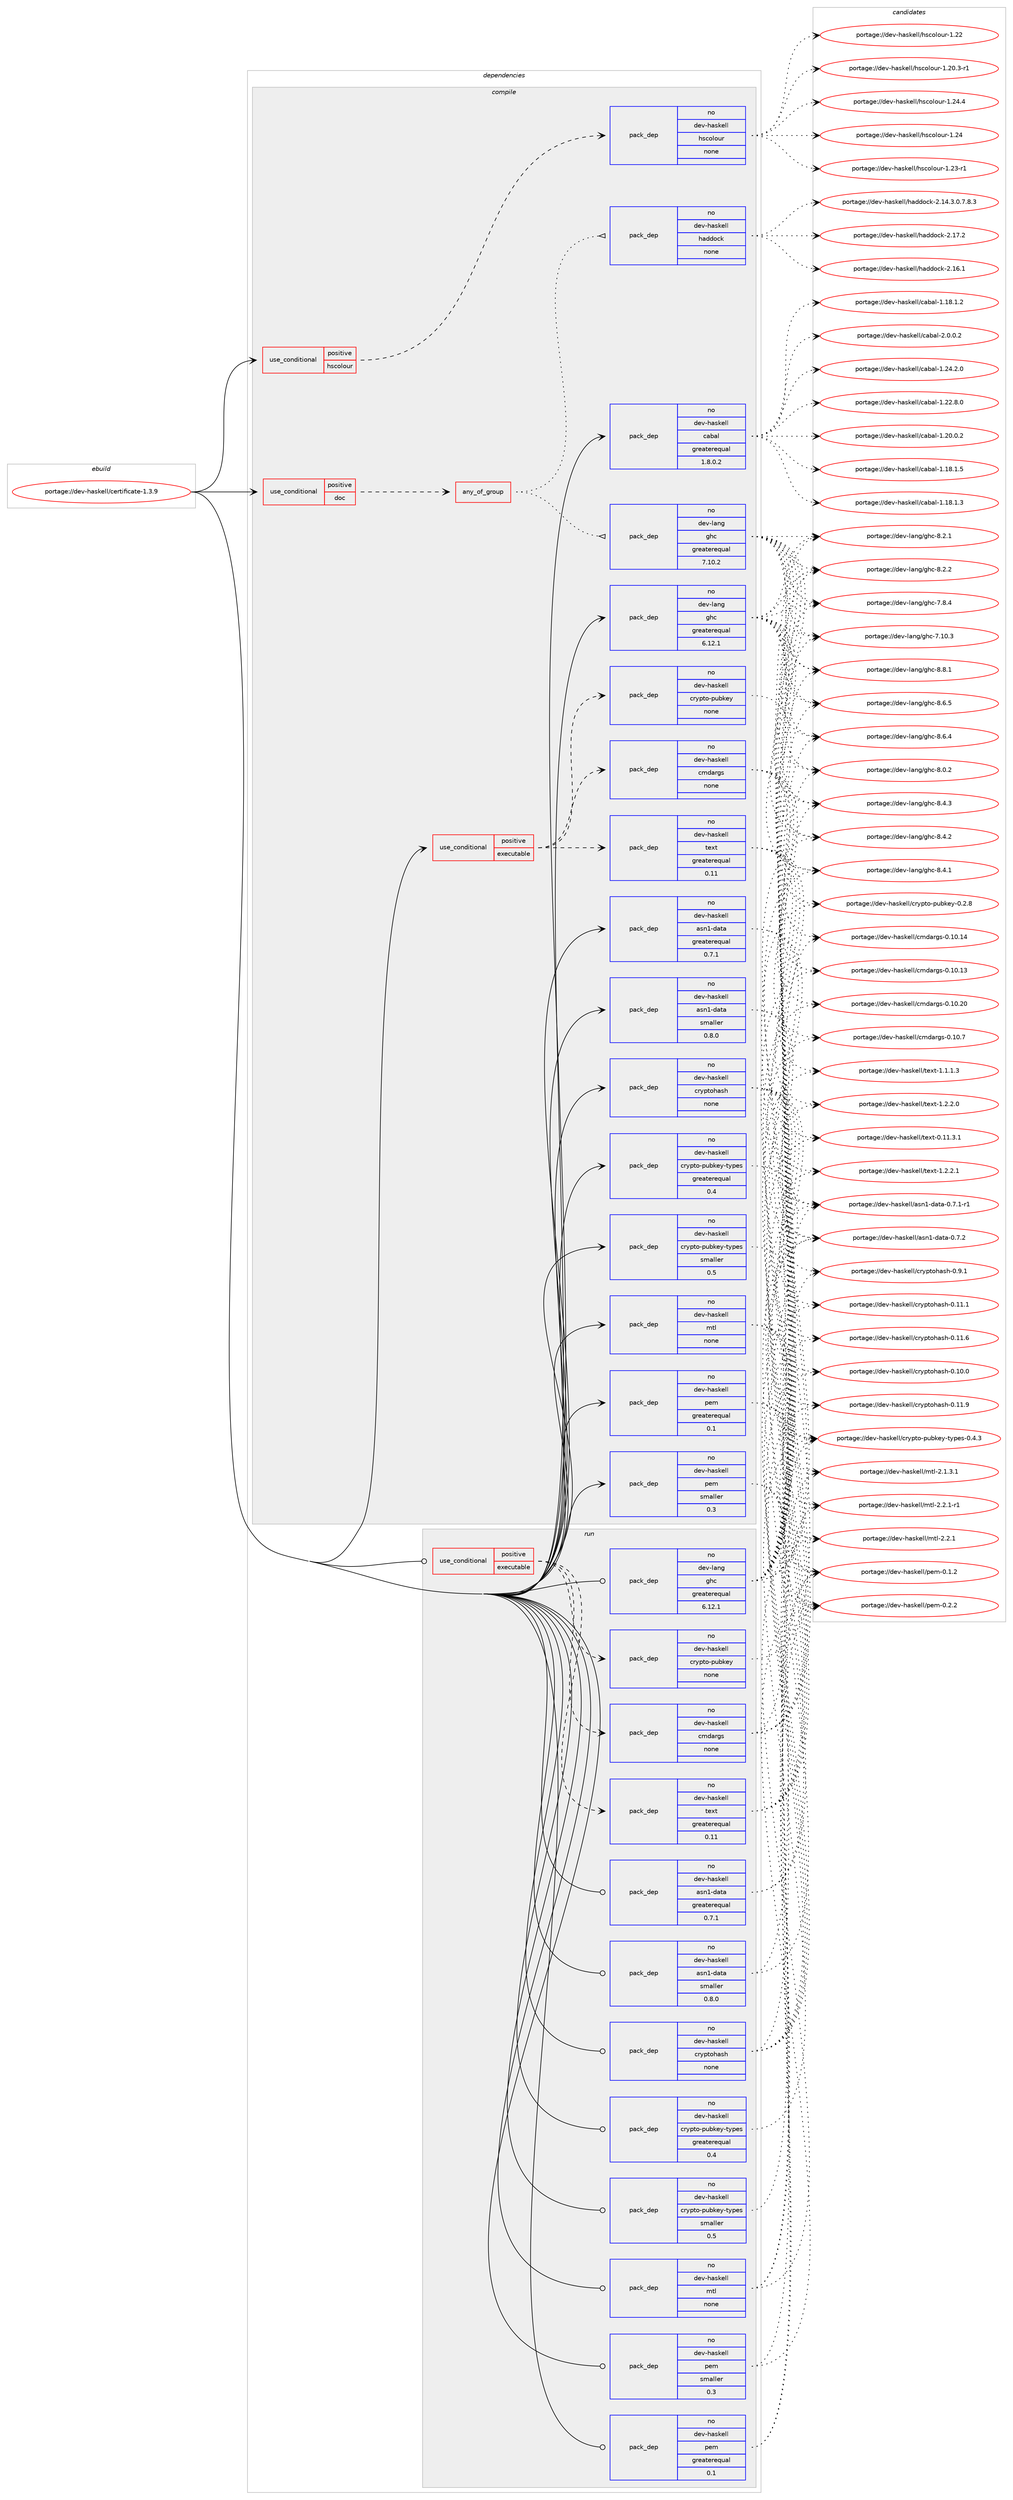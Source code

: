 digraph prolog {

# *************
# Graph options
# *************

newrank=true;
concentrate=true;
compound=true;
graph [rankdir=LR,fontname=Helvetica,fontsize=10,ranksep=1.5];#, ranksep=2.5, nodesep=0.2];
edge  [arrowhead=vee];
node  [fontname=Helvetica,fontsize=10];

# **********
# The ebuild
# **********

subgraph cluster_leftcol {
color=gray;
label=<<i>ebuild</i>>;
id [label="portage://dev-haskell/certificate-1.3.9", color=red, width=4, href="../dev-haskell/certificate-1.3.9.svg"];
}

# ****************
# The dependencies
# ****************

subgraph cluster_midcol {
color=gray;
label=<<i>dependencies</i>>;
subgraph cluster_compile {
fillcolor="#eeeeee";
style=filled;
label=<<i>compile</i>>;
subgraph cond134724 {
dependency569100 [label=<<TABLE BORDER="0" CELLBORDER="1" CELLSPACING="0" CELLPADDING="4"><TR><TD ROWSPAN="3" CELLPADDING="10">use_conditional</TD></TR><TR><TD>positive</TD></TR><TR><TD>doc</TD></TR></TABLE>>, shape=none, color=red];
subgraph any6725 {
dependency569101 [label=<<TABLE BORDER="0" CELLBORDER="1" CELLSPACING="0" CELLPADDING="4"><TR><TD CELLPADDING="10">any_of_group</TD></TR></TABLE>>, shape=none, color=red];subgraph pack427414 {
dependency569102 [label=<<TABLE BORDER="0" CELLBORDER="1" CELLSPACING="0" CELLPADDING="4" WIDTH="220"><TR><TD ROWSPAN="6" CELLPADDING="30">pack_dep</TD></TR><TR><TD WIDTH="110">no</TD></TR><TR><TD>dev-haskell</TD></TR><TR><TD>haddock</TD></TR><TR><TD>none</TD></TR><TR><TD></TD></TR></TABLE>>, shape=none, color=blue];
}
dependency569101:e -> dependency569102:w [weight=20,style="dotted",arrowhead="oinv"];
subgraph pack427415 {
dependency569103 [label=<<TABLE BORDER="0" CELLBORDER="1" CELLSPACING="0" CELLPADDING="4" WIDTH="220"><TR><TD ROWSPAN="6" CELLPADDING="30">pack_dep</TD></TR><TR><TD WIDTH="110">no</TD></TR><TR><TD>dev-lang</TD></TR><TR><TD>ghc</TD></TR><TR><TD>greaterequal</TD></TR><TR><TD>7.10.2</TD></TR></TABLE>>, shape=none, color=blue];
}
dependency569101:e -> dependency569103:w [weight=20,style="dotted",arrowhead="oinv"];
}
dependency569100:e -> dependency569101:w [weight=20,style="dashed",arrowhead="vee"];
}
id:e -> dependency569100:w [weight=20,style="solid",arrowhead="vee"];
subgraph cond134725 {
dependency569104 [label=<<TABLE BORDER="0" CELLBORDER="1" CELLSPACING="0" CELLPADDING="4"><TR><TD ROWSPAN="3" CELLPADDING="10">use_conditional</TD></TR><TR><TD>positive</TD></TR><TR><TD>executable</TD></TR></TABLE>>, shape=none, color=red];
subgraph pack427416 {
dependency569105 [label=<<TABLE BORDER="0" CELLBORDER="1" CELLSPACING="0" CELLPADDING="4" WIDTH="220"><TR><TD ROWSPAN="6" CELLPADDING="30">pack_dep</TD></TR><TR><TD WIDTH="110">no</TD></TR><TR><TD>dev-haskell</TD></TR><TR><TD>cmdargs</TD></TR><TR><TD>none</TD></TR><TR><TD></TD></TR></TABLE>>, shape=none, color=blue];
}
dependency569104:e -> dependency569105:w [weight=20,style="dashed",arrowhead="vee"];
subgraph pack427417 {
dependency569106 [label=<<TABLE BORDER="0" CELLBORDER="1" CELLSPACING="0" CELLPADDING="4" WIDTH="220"><TR><TD ROWSPAN="6" CELLPADDING="30">pack_dep</TD></TR><TR><TD WIDTH="110">no</TD></TR><TR><TD>dev-haskell</TD></TR><TR><TD>crypto-pubkey</TD></TR><TR><TD>none</TD></TR><TR><TD></TD></TR></TABLE>>, shape=none, color=blue];
}
dependency569104:e -> dependency569106:w [weight=20,style="dashed",arrowhead="vee"];
subgraph pack427418 {
dependency569107 [label=<<TABLE BORDER="0" CELLBORDER="1" CELLSPACING="0" CELLPADDING="4" WIDTH="220"><TR><TD ROWSPAN="6" CELLPADDING="30">pack_dep</TD></TR><TR><TD WIDTH="110">no</TD></TR><TR><TD>dev-haskell</TD></TR><TR><TD>text</TD></TR><TR><TD>greaterequal</TD></TR><TR><TD>0.11</TD></TR></TABLE>>, shape=none, color=blue];
}
dependency569104:e -> dependency569107:w [weight=20,style="dashed",arrowhead="vee"];
}
id:e -> dependency569104:w [weight=20,style="solid",arrowhead="vee"];
subgraph cond134726 {
dependency569108 [label=<<TABLE BORDER="0" CELLBORDER="1" CELLSPACING="0" CELLPADDING="4"><TR><TD ROWSPAN="3" CELLPADDING="10">use_conditional</TD></TR><TR><TD>positive</TD></TR><TR><TD>hscolour</TD></TR></TABLE>>, shape=none, color=red];
subgraph pack427419 {
dependency569109 [label=<<TABLE BORDER="0" CELLBORDER="1" CELLSPACING="0" CELLPADDING="4" WIDTH="220"><TR><TD ROWSPAN="6" CELLPADDING="30">pack_dep</TD></TR><TR><TD WIDTH="110">no</TD></TR><TR><TD>dev-haskell</TD></TR><TR><TD>hscolour</TD></TR><TR><TD>none</TD></TR><TR><TD></TD></TR></TABLE>>, shape=none, color=blue];
}
dependency569108:e -> dependency569109:w [weight=20,style="dashed",arrowhead="vee"];
}
id:e -> dependency569108:w [weight=20,style="solid",arrowhead="vee"];
subgraph pack427420 {
dependency569110 [label=<<TABLE BORDER="0" CELLBORDER="1" CELLSPACING="0" CELLPADDING="4" WIDTH="220"><TR><TD ROWSPAN="6" CELLPADDING="30">pack_dep</TD></TR><TR><TD WIDTH="110">no</TD></TR><TR><TD>dev-haskell</TD></TR><TR><TD>asn1-data</TD></TR><TR><TD>greaterequal</TD></TR><TR><TD>0.7.1</TD></TR></TABLE>>, shape=none, color=blue];
}
id:e -> dependency569110:w [weight=20,style="solid",arrowhead="vee"];
subgraph pack427421 {
dependency569111 [label=<<TABLE BORDER="0" CELLBORDER="1" CELLSPACING="0" CELLPADDING="4" WIDTH="220"><TR><TD ROWSPAN="6" CELLPADDING="30">pack_dep</TD></TR><TR><TD WIDTH="110">no</TD></TR><TR><TD>dev-haskell</TD></TR><TR><TD>asn1-data</TD></TR><TR><TD>smaller</TD></TR><TR><TD>0.8.0</TD></TR></TABLE>>, shape=none, color=blue];
}
id:e -> dependency569111:w [weight=20,style="solid",arrowhead="vee"];
subgraph pack427422 {
dependency569112 [label=<<TABLE BORDER="0" CELLBORDER="1" CELLSPACING="0" CELLPADDING="4" WIDTH="220"><TR><TD ROWSPAN="6" CELLPADDING="30">pack_dep</TD></TR><TR><TD WIDTH="110">no</TD></TR><TR><TD>dev-haskell</TD></TR><TR><TD>cabal</TD></TR><TR><TD>greaterequal</TD></TR><TR><TD>1.8.0.2</TD></TR></TABLE>>, shape=none, color=blue];
}
id:e -> dependency569112:w [weight=20,style="solid",arrowhead="vee"];
subgraph pack427423 {
dependency569113 [label=<<TABLE BORDER="0" CELLBORDER="1" CELLSPACING="0" CELLPADDING="4" WIDTH="220"><TR><TD ROWSPAN="6" CELLPADDING="30">pack_dep</TD></TR><TR><TD WIDTH="110">no</TD></TR><TR><TD>dev-haskell</TD></TR><TR><TD>crypto-pubkey-types</TD></TR><TR><TD>greaterequal</TD></TR><TR><TD>0.4</TD></TR></TABLE>>, shape=none, color=blue];
}
id:e -> dependency569113:w [weight=20,style="solid",arrowhead="vee"];
subgraph pack427424 {
dependency569114 [label=<<TABLE BORDER="0" CELLBORDER="1" CELLSPACING="0" CELLPADDING="4" WIDTH="220"><TR><TD ROWSPAN="6" CELLPADDING="30">pack_dep</TD></TR><TR><TD WIDTH="110">no</TD></TR><TR><TD>dev-haskell</TD></TR><TR><TD>crypto-pubkey-types</TD></TR><TR><TD>smaller</TD></TR><TR><TD>0.5</TD></TR></TABLE>>, shape=none, color=blue];
}
id:e -> dependency569114:w [weight=20,style="solid",arrowhead="vee"];
subgraph pack427425 {
dependency569115 [label=<<TABLE BORDER="0" CELLBORDER="1" CELLSPACING="0" CELLPADDING="4" WIDTH="220"><TR><TD ROWSPAN="6" CELLPADDING="30">pack_dep</TD></TR><TR><TD WIDTH="110">no</TD></TR><TR><TD>dev-haskell</TD></TR><TR><TD>cryptohash</TD></TR><TR><TD>none</TD></TR><TR><TD></TD></TR></TABLE>>, shape=none, color=blue];
}
id:e -> dependency569115:w [weight=20,style="solid",arrowhead="vee"];
subgraph pack427426 {
dependency569116 [label=<<TABLE BORDER="0" CELLBORDER="1" CELLSPACING="0" CELLPADDING="4" WIDTH="220"><TR><TD ROWSPAN="6" CELLPADDING="30">pack_dep</TD></TR><TR><TD WIDTH="110">no</TD></TR><TR><TD>dev-haskell</TD></TR><TR><TD>mtl</TD></TR><TR><TD>none</TD></TR><TR><TD></TD></TR></TABLE>>, shape=none, color=blue];
}
id:e -> dependency569116:w [weight=20,style="solid",arrowhead="vee"];
subgraph pack427427 {
dependency569117 [label=<<TABLE BORDER="0" CELLBORDER="1" CELLSPACING="0" CELLPADDING="4" WIDTH="220"><TR><TD ROWSPAN="6" CELLPADDING="30">pack_dep</TD></TR><TR><TD WIDTH="110">no</TD></TR><TR><TD>dev-haskell</TD></TR><TR><TD>pem</TD></TR><TR><TD>greaterequal</TD></TR><TR><TD>0.1</TD></TR></TABLE>>, shape=none, color=blue];
}
id:e -> dependency569117:w [weight=20,style="solid",arrowhead="vee"];
subgraph pack427428 {
dependency569118 [label=<<TABLE BORDER="0" CELLBORDER="1" CELLSPACING="0" CELLPADDING="4" WIDTH="220"><TR><TD ROWSPAN="6" CELLPADDING="30">pack_dep</TD></TR><TR><TD WIDTH="110">no</TD></TR><TR><TD>dev-haskell</TD></TR><TR><TD>pem</TD></TR><TR><TD>smaller</TD></TR><TR><TD>0.3</TD></TR></TABLE>>, shape=none, color=blue];
}
id:e -> dependency569118:w [weight=20,style="solid",arrowhead="vee"];
subgraph pack427429 {
dependency569119 [label=<<TABLE BORDER="0" CELLBORDER="1" CELLSPACING="0" CELLPADDING="4" WIDTH="220"><TR><TD ROWSPAN="6" CELLPADDING="30">pack_dep</TD></TR><TR><TD WIDTH="110">no</TD></TR><TR><TD>dev-lang</TD></TR><TR><TD>ghc</TD></TR><TR><TD>greaterequal</TD></TR><TR><TD>6.12.1</TD></TR></TABLE>>, shape=none, color=blue];
}
id:e -> dependency569119:w [weight=20,style="solid",arrowhead="vee"];
}
subgraph cluster_compileandrun {
fillcolor="#eeeeee";
style=filled;
label=<<i>compile and run</i>>;
}
subgraph cluster_run {
fillcolor="#eeeeee";
style=filled;
label=<<i>run</i>>;
subgraph cond134727 {
dependency569120 [label=<<TABLE BORDER="0" CELLBORDER="1" CELLSPACING="0" CELLPADDING="4"><TR><TD ROWSPAN="3" CELLPADDING="10">use_conditional</TD></TR><TR><TD>positive</TD></TR><TR><TD>executable</TD></TR></TABLE>>, shape=none, color=red];
subgraph pack427430 {
dependency569121 [label=<<TABLE BORDER="0" CELLBORDER="1" CELLSPACING="0" CELLPADDING="4" WIDTH="220"><TR><TD ROWSPAN="6" CELLPADDING="30">pack_dep</TD></TR><TR><TD WIDTH="110">no</TD></TR><TR><TD>dev-haskell</TD></TR><TR><TD>cmdargs</TD></TR><TR><TD>none</TD></TR><TR><TD></TD></TR></TABLE>>, shape=none, color=blue];
}
dependency569120:e -> dependency569121:w [weight=20,style="dashed",arrowhead="vee"];
subgraph pack427431 {
dependency569122 [label=<<TABLE BORDER="0" CELLBORDER="1" CELLSPACING="0" CELLPADDING="4" WIDTH="220"><TR><TD ROWSPAN="6" CELLPADDING="30">pack_dep</TD></TR><TR><TD WIDTH="110">no</TD></TR><TR><TD>dev-haskell</TD></TR><TR><TD>crypto-pubkey</TD></TR><TR><TD>none</TD></TR><TR><TD></TD></TR></TABLE>>, shape=none, color=blue];
}
dependency569120:e -> dependency569122:w [weight=20,style="dashed",arrowhead="vee"];
subgraph pack427432 {
dependency569123 [label=<<TABLE BORDER="0" CELLBORDER="1" CELLSPACING="0" CELLPADDING="4" WIDTH="220"><TR><TD ROWSPAN="6" CELLPADDING="30">pack_dep</TD></TR><TR><TD WIDTH="110">no</TD></TR><TR><TD>dev-haskell</TD></TR><TR><TD>text</TD></TR><TR><TD>greaterequal</TD></TR><TR><TD>0.11</TD></TR></TABLE>>, shape=none, color=blue];
}
dependency569120:e -> dependency569123:w [weight=20,style="dashed",arrowhead="vee"];
}
id:e -> dependency569120:w [weight=20,style="solid",arrowhead="odot"];
subgraph pack427433 {
dependency569124 [label=<<TABLE BORDER="0" CELLBORDER="1" CELLSPACING="0" CELLPADDING="4" WIDTH="220"><TR><TD ROWSPAN="6" CELLPADDING="30">pack_dep</TD></TR><TR><TD WIDTH="110">no</TD></TR><TR><TD>dev-haskell</TD></TR><TR><TD>asn1-data</TD></TR><TR><TD>greaterequal</TD></TR><TR><TD>0.7.1</TD></TR></TABLE>>, shape=none, color=blue];
}
id:e -> dependency569124:w [weight=20,style="solid",arrowhead="odot"];
subgraph pack427434 {
dependency569125 [label=<<TABLE BORDER="0" CELLBORDER="1" CELLSPACING="0" CELLPADDING="4" WIDTH="220"><TR><TD ROWSPAN="6" CELLPADDING="30">pack_dep</TD></TR><TR><TD WIDTH="110">no</TD></TR><TR><TD>dev-haskell</TD></TR><TR><TD>asn1-data</TD></TR><TR><TD>smaller</TD></TR><TR><TD>0.8.0</TD></TR></TABLE>>, shape=none, color=blue];
}
id:e -> dependency569125:w [weight=20,style="solid",arrowhead="odot"];
subgraph pack427435 {
dependency569126 [label=<<TABLE BORDER="0" CELLBORDER="1" CELLSPACING="0" CELLPADDING="4" WIDTH="220"><TR><TD ROWSPAN="6" CELLPADDING="30">pack_dep</TD></TR><TR><TD WIDTH="110">no</TD></TR><TR><TD>dev-haskell</TD></TR><TR><TD>crypto-pubkey-types</TD></TR><TR><TD>greaterequal</TD></TR><TR><TD>0.4</TD></TR></TABLE>>, shape=none, color=blue];
}
id:e -> dependency569126:w [weight=20,style="solid",arrowhead="odot"];
subgraph pack427436 {
dependency569127 [label=<<TABLE BORDER="0" CELLBORDER="1" CELLSPACING="0" CELLPADDING="4" WIDTH="220"><TR><TD ROWSPAN="6" CELLPADDING="30">pack_dep</TD></TR><TR><TD WIDTH="110">no</TD></TR><TR><TD>dev-haskell</TD></TR><TR><TD>crypto-pubkey-types</TD></TR><TR><TD>smaller</TD></TR><TR><TD>0.5</TD></TR></TABLE>>, shape=none, color=blue];
}
id:e -> dependency569127:w [weight=20,style="solid",arrowhead="odot"];
subgraph pack427437 {
dependency569128 [label=<<TABLE BORDER="0" CELLBORDER="1" CELLSPACING="0" CELLPADDING="4" WIDTH="220"><TR><TD ROWSPAN="6" CELLPADDING="30">pack_dep</TD></TR><TR><TD WIDTH="110">no</TD></TR><TR><TD>dev-haskell</TD></TR><TR><TD>cryptohash</TD></TR><TR><TD>none</TD></TR><TR><TD></TD></TR></TABLE>>, shape=none, color=blue];
}
id:e -> dependency569128:w [weight=20,style="solid",arrowhead="odot"];
subgraph pack427438 {
dependency569129 [label=<<TABLE BORDER="0" CELLBORDER="1" CELLSPACING="0" CELLPADDING="4" WIDTH="220"><TR><TD ROWSPAN="6" CELLPADDING="30">pack_dep</TD></TR><TR><TD WIDTH="110">no</TD></TR><TR><TD>dev-haskell</TD></TR><TR><TD>mtl</TD></TR><TR><TD>none</TD></TR><TR><TD></TD></TR></TABLE>>, shape=none, color=blue];
}
id:e -> dependency569129:w [weight=20,style="solid",arrowhead="odot"];
subgraph pack427439 {
dependency569130 [label=<<TABLE BORDER="0" CELLBORDER="1" CELLSPACING="0" CELLPADDING="4" WIDTH="220"><TR><TD ROWSPAN="6" CELLPADDING="30">pack_dep</TD></TR><TR><TD WIDTH="110">no</TD></TR><TR><TD>dev-haskell</TD></TR><TR><TD>pem</TD></TR><TR><TD>greaterequal</TD></TR><TR><TD>0.1</TD></TR></TABLE>>, shape=none, color=blue];
}
id:e -> dependency569130:w [weight=20,style="solid",arrowhead="odot"];
subgraph pack427440 {
dependency569131 [label=<<TABLE BORDER="0" CELLBORDER="1" CELLSPACING="0" CELLPADDING="4" WIDTH="220"><TR><TD ROWSPAN="6" CELLPADDING="30">pack_dep</TD></TR><TR><TD WIDTH="110">no</TD></TR><TR><TD>dev-haskell</TD></TR><TR><TD>pem</TD></TR><TR><TD>smaller</TD></TR><TR><TD>0.3</TD></TR></TABLE>>, shape=none, color=blue];
}
id:e -> dependency569131:w [weight=20,style="solid",arrowhead="odot"];
subgraph pack427441 {
dependency569132 [label=<<TABLE BORDER="0" CELLBORDER="1" CELLSPACING="0" CELLPADDING="4" WIDTH="220"><TR><TD ROWSPAN="6" CELLPADDING="30">pack_dep</TD></TR><TR><TD WIDTH="110">no</TD></TR><TR><TD>dev-lang</TD></TR><TR><TD>ghc</TD></TR><TR><TD>greaterequal</TD></TR><TR><TD>6.12.1</TD></TR></TABLE>>, shape=none, color=blue];
}
id:e -> dependency569132:w [weight=20,style="solid",arrowhead="odot"];
}
}

# **************
# The candidates
# **************

subgraph cluster_choices {
rank=same;
color=gray;
label=<<i>candidates</i>>;

subgraph choice427414 {
color=black;
nodesep=1;
choice100101118451049711510710110810847104971001001119910745504649554650 [label="portage://dev-haskell/haddock-2.17.2", color=red, width=4,href="../dev-haskell/haddock-2.17.2.svg"];
choice100101118451049711510710110810847104971001001119910745504649544649 [label="portage://dev-haskell/haddock-2.16.1", color=red, width=4,href="../dev-haskell/haddock-2.16.1.svg"];
choice1001011184510497115107101108108471049710010011199107455046495246514648465546564651 [label="portage://dev-haskell/haddock-2.14.3.0.7.8.3", color=red, width=4,href="../dev-haskell/haddock-2.14.3.0.7.8.3.svg"];
dependency569102:e -> choice100101118451049711510710110810847104971001001119910745504649554650:w [style=dotted,weight="100"];
dependency569102:e -> choice100101118451049711510710110810847104971001001119910745504649544649:w [style=dotted,weight="100"];
dependency569102:e -> choice1001011184510497115107101108108471049710010011199107455046495246514648465546564651:w [style=dotted,weight="100"];
}
subgraph choice427415 {
color=black;
nodesep=1;
choice10010111845108971101034710310499455646564649 [label="portage://dev-lang/ghc-8.8.1", color=red, width=4,href="../dev-lang/ghc-8.8.1.svg"];
choice10010111845108971101034710310499455646544653 [label="portage://dev-lang/ghc-8.6.5", color=red, width=4,href="../dev-lang/ghc-8.6.5.svg"];
choice10010111845108971101034710310499455646544652 [label="portage://dev-lang/ghc-8.6.4", color=red, width=4,href="../dev-lang/ghc-8.6.4.svg"];
choice10010111845108971101034710310499455646524651 [label="portage://dev-lang/ghc-8.4.3", color=red, width=4,href="../dev-lang/ghc-8.4.3.svg"];
choice10010111845108971101034710310499455646524650 [label="portage://dev-lang/ghc-8.4.2", color=red, width=4,href="../dev-lang/ghc-8.4.2.svg"];
choice10010111845108971101034710310499455646524649 [label="portage://dev-lang/ghc-8.4.1", color=red, width=4,href="../dev-lang/ghc-8.4.1.svg"];
choice10010111845108971101034710310499455646504650 [label="portage://dev-lang/ghc-8.2.2", color=red, width=4,href="../dev-lang/ghc-8.2.2.svg"];
choice10010111845108971101034710310499455646504649 [label="portage://dev-lang/ghc-8.2.1", color=red, width=4,href="../dev-lang/ghc-8.2.1.svg"];
choice10010111845108971101034710310499455646484650 [label="portage://dev-lang/ghc-8.0.2", color=red, width=4,href="../dev-lang/ghc-8.0.2.svg"];
choice10010111845108971101034710310499455546564652 [label="portage://dev-lang/ghc-7.8.4", color=red, width=4,href="../dev-lang/ghc-7.8.4.svg"];
choice1001011184510897110103471031049945554649484651 [label="portage://dev-lang/ghc-7.10.3", color=red, width=4,href="../dev-lang/ghc-7.10.3.svg"];
dependency569103:e -> choice10010111845108971101034710310499455646564649:w [style=dotted,weight="100"];
dependency569103:e -> choice10010111845108971101034710310499455646544653:w [style=dotted,weight="100"];
dependency569103:e -> choice10010111845108971101034710310499455646544652:w [style=dotted,weight="100"];
dependency569103:e -> choice10010111845108971101034710310499455646524651:w [style=dotted,weight="100"];
dependency569103:e -> choice10010111845108971101034710310499455646524650:w [style=dotted,weight="100"];
dependency569103:e -> choice10010111845108971101034710310499455646524649:w [style=dotted,weight="100"];
dependency569103:e -> choice10010111845108971101034710310499455646504650:w [style=dotted,weight="100"];
dependency569103:e -> choice10010111845108971101034710310499455646504649:w [style=dotted,weight="100"];
dependency569103:e -> choice10010111845108971101034710310499455646484650:w [style=dotted,weight="100"];
dependency569103:e -> choice10010111845108971101034710310499455546564652:w [style=dotted,weight="100"];
dependency569103:e -> choice1001011184510897110103471031049945554649484651:w [style=dotted,weight="100"];
}
subgraph choice427416 {
color=black;
nodesep=1;
choice100101118451049711510710110810847991091009711410311545484649484655 [label="portage://dev-haskell/cmdargs-0.10.7", color=red, width=4,href="../dev-haskell/cmdargs-0.10.7.svg"];
choice10010111845104971151071011081084799109100971141031154548464948465048 [label="portage://dev-haskell/cmdargs-0.10.20", color=red, width=4,href="../dev-haskell/cmdargs-0.10.20.svg"];
choice10010111845104971151071011081084799109100971141031154548464948464952 [label="portage://dev-haskell/cmdargs-0.10.14", color=red, width=4,href="../dev-haskell/cmdargs-0.10.14.svg"];
choice10010111845104971151071011081084799109100971141031154548464948464951 [label="portage://dev-haskell/cmdargs-0.10.13", color=red, width=4,href="../dev-haskell/cmdargs-0.10.13.svg"];
dependency569105:e -> choice100101118451049711510710110810847991091009711410311545484649484655:w [style=dotted,weight="100"];
dependency569105:e -> choice10010111845104971151071011081084799109100971141031154548464948465048:w [style=dotted,weight="100"];
dependency569105:e -> choice10010111845104971151071011081084799109100971141031154548464948464952:w [style=dotted,weight="100"];
dependency569105:e -> choice10010111845104971151071011081084799109100971141031154548464948464951:w [style=dotted,weight="100"];
}
subgraph choice427417 {
color=black;
nodesep=1;
choice100101118451049711510710110810847991141211121161114511211798107101121454846504656 [label="portage://dev-haskell/crypto-pubkey-0.2.8", color=red, width=4,href="../dev-haskell/crypto-pubkey-0.2.8.svg"];
dependency569106:e -> choice100101118451049711510710110810847991141211121161114511211798107101121454846504656:w [style=dotted,weight="100"];
}
subgraph choice427418 {
color=black;
nodesep=1;
choice1001011184510497115107101108108471161011201164549465046504649 [label="portage://dev-haskell/text-1.2.2.1", color=red, width=4,href="../dev-haskell/text-1.2.2.1.svg"];
choice1001011184510497115107101108108471161011201164549465046504648 [label="portage://dev-haskell/text-1.2.2.0", color=red, width=4,href="../dev-haskell/text-1.2.2.0.svg"];
choice1001011184510497115107101108108471161011201164549464946494651 [label="portage://dev-haskell/text-1.1.1.3", color=red, width=4,href="../dev-haskell/text-1.1.1.3.svg"];
choice100101118451049711510710110810847116101120116454846494946514649 [label="portage://dev-haskell/text-0.11.3.1", color=red, width=4,href="../dev-haskell/text-0.11.3.1.svg"];
dependency569107:e -> choice1001011184510497115107101108108471161011201164549465046504649:w [style=dotted,weight="100"];
dependency569107:e -> choice1001011184510497115107101108108471161011201164549465046504648:w [style=dotted,weight="100"];
dependency569107:e -> choice1001011184510497115107101108108471161011201164549464946494651:w [style=dotted,weight="100"];
dependency569107:e -> choice100101118451049711510710110810847116101120116454846494946514649:w [style=dotted,weight="100"];
}
subgraph choice427419 {
color=black;
nodesep=1;
choice1001011184510497115107101108108471041159911110811111711445494650524652 [label="portage://dev-haskell/hscolour-1.24.4", color=red, width=4,href="../dev-haskell/hscolour-1.24.4.svg"];
choice100101118451049711510710110810847104115991111081111171144549465052 [label="portage://dev-haskell/hscolour-1.24", color=red, width=4,href="../dev-haskell/hscolour-1.24.svg"];
choice1001011184510497115107101108108471041159911110811111711445494650514511449 [label="portage://dev-haskell/hscolour-1.23-r1", color=red, width=4,href="../dev-haskell/hscolour-1.23-r1.svg"];
choice100101118451049711510710110810847104115991111081111171144549465050 [label="portage://dev-haskell/hscolour-1.22", color=red, width=4,href="../dev-haskell/hscolour-1.22.svg"];
choice10010111845104971151071011081084710411599111108111117114454946504846514511449 [label="portage://dev-haskell/hscolour-1.20.3-r1", color=red, width=4,href="../dev-haskell/hscolour-1.20.3-r1.svg"];
dependency569109:e -> choice1001011184510497115107101108108471041159911110811111711445494650524652:w [style=dotted,weight="100"];
dependency569109:e -> choice100101118451049711510710110810847104115991111081111171144549465052:w [style=dotted,weight="100"];
dependency569109:e -> choice1001011184510497115107101108108471041159911110811111711445494650514511449:w [style=dotted,weight="100"];
dependency569109:e -> choice100101118451049711510710110810847104115991111081111171144549465050:w [style=dotted,weight="100"];
dependency569109:e -> choice10010111845104971151071011081084710411599111108111117114454946504846514511449:w [style=dotted,weight="100"];
}
subgraph choice427420 {
color=black;
nodesep=1;
choice1001011184510497115107101108108479711511049451009711697454846554650 [label="portage://dev-haskell/asn1-data-0.7.2", color=red, width=4,href="../dev-haskell/asn1-data-0.7.2.svg"];
choice10010111845104971151071011081084797115110494510097116974548465546494511449 [label="portage://dev-haskell/asn1-data-0.7.1-r1", color=red, width=4,href="../dev-haskell/asn1-data-0.7.1-r1.svg"];
dependency569110:e -> choice1001011184510497115107101108108479711511049451009711697454846554650:w [style=dotted,weight="100"];
dependency569110:e -> choice10010111845104971151071011081084797115110494510097116974548465546494511449:w [style=dotted,weight="100"];
}
subgraph choice427421 {
color=black;
nodesep=1;
choice1001011184510497115107101108108479711511049451009711697454846554650 [label="portage://dev-haskell/asn1-data-0.7.2", color=red, width=4,href="../dev-haskell/asn1-data-0.7.2.svg"];
choice10010111845104971151071011081084797115110494510097116974548465546494511449 [label="portage://dev-haskell/asn1-data-0.7.1-r1", color=red, width=4,href="../dev-haskell/asn1-data-0.7.1-r1.svg"];
dependency569111:e -> choice1001011184510497115107101108108479711511049451009711697454846554650:w [style=dotted,weight="100"];
dependency569111:e -> choice10010111845104971151071011081084797115110494510097116974548465546494511449:w [style=dotted,weight="100"];
}
subgraph choice427422 {
color=black;
nodesep=1;
choice100101118451049711510710110810847999798971084550464846484650 [label="portage://dev-haskell/cabal-2.0.0.2", color=red, width=4,href="../dev-haskell/cabal-2.0.0.2.svg"];
choice10010111845104971151071011081084799979897108454946505246504648 [label="portage://dev-haskell/cabal-1.24.2.0", color=red, width=4,href="../dev-haskell/cabal-1.24.2.0.svg"];
choice10010111845104971151071011081084799979897108454946505046564648 [label="portage://dev-haskell/cabal-1.22.8.0", color=red, width=4,href="../dev-haskell/cabal-1.22.8.0.svg"];
choice10010111845104971151071011081084799979897108454946504846484650 [label="portage://dev-haskell/cabal-1.20.0.2", color=red, width=4,href="../dev-haskell/cabal-1.20.0.2.svg"];
choice10010111845104971151071011081084799979897108454946495646494653 [label="portage://dev-haskell/cabal-1.18.1.5", color=red, width=4,href="../dev-haskell/cabal-1.18.1.5.svg"];
choice10010111845104971151071011081084799979897108454946495646494651 [label="portage://dev-haskell/cabal-1.18.1.3", color=red, width=4,href="../dev-haskell/cabal-1.18.1.3.svg"];
choice10010111845104971151071011081084799979897108454946495646494650 [label="portage://dev-haskell/cabal-1.18.1.2", color=red, width=4,href="../dev-haskell/cabal-1.18.1.2.svg"];
dependency569112:e -> choice100101118451049711510710110810847999798971084550464846484650:w [style=dotted,weight="100"];
dependency569112:e -> choice10010111845104971151071011081084799979897108454946505246504648:w [style=dotted,weight="100"];
dependency569112:e -> choice10010111845104971151071011081084799979897108454946505046564648:w [style=dotted,weight="100"];
dependency569112:e -> choice10010111845104971151071011081084799979897108454946504846484650:w [style=dotted,weight="100"];
dependency569112:e -> choice10010111845104971151071011081084799979897108454946495646494653:w [style=dotted,weight="100"];
dependency569112:e -> choice10010111845104971151071011081084799979897108454946495646494651:w [style=dotted,weight="100"];
dependency569112:e -> choice10010111845104971151071011081084799979897108454946495646494650:w [style=dotted,weight="100"];
}
subgraph choice427423 {
color=black;
nodesep=1;
choice10010111845104971151071011081084799114121112116111451121179810710112145116121112101115454846524651 [label="portage://dev-haskell/crypto-pubkey-types-0.4.3", color=red, width=4,href="../dev-haskell/crypto-pubkey-types-0.4.3.svg"];
dependency569113:e -> choice10010111845104971151071011081084799114121112116111451121179810710112145116121112101115454846524651:w [style=dotted,weight="100"];
}
subgraph choice427424 {
color=black;
nodesep=1;
choice10010111845104971151071011081084799114121112116111451121179810710112145116121112101115454846524651 [label="portage://dev-haskell/crypto-pubkey-types-0.4.3", color=red, width=4,href="../dev-haskell/crypto-pubkey-types-0.4.3.svg"];
dependency569114:e -> choice10010111845104971151071011081084799114121112116111451121179810710112145116121112101115454846524651:w [style=dotted,weight="100"];
}
subgraph choice427425 {
color=black;
nodesep=1;
choice1001011184510497115107101108108479911412111211611110497115104454846574649 [label="portage://dev-haskell/cryptohash-0.9.1", color=red, width=4,href="../dev-haskell/cryptohash-0.9.1.svg"];
choice100101118451049711510710110810847991141211121161111049711510445484649494657 [label="portage://dev-haskell/cryptohash-0.11.9", color=red, width=4,href="../dev-haskell/cryptohash-0.11.9.svg"];
choice100101118451049711510710110810847991141211121161111049711510445484649494654 [label="portage://dev-haskell/cryptohash-0.11.6", color=red, width=4,href="../dev-haskell/cryptohash-0.11.6.svg"];
choice100101118451049711510710110810847991141211121161111049711510445484649494649 [label="portage://dev-haskell/cryptohash-0.11.1", color=red, width=4,href="../dev-haskell/cryptohash-0.11.1.svg"];
choice100101118451049711510710110810847991141211121161111049711510445484649484648 [label="portage://dev-haskell/cryptohash-0.10.0", color=red, width=4,href="../dev-haskell/cryptohash-0.10.0.svg"];
dependency569115:e -> choice1001011184510497115107101108108479911412111211611110497115104454846574649:w [style=dotted,weight="100"];
dependency569115:e -> choice100101118451049711510710110810847991141211121161111049711510445484649494657:w [style=dotted,weight="100"];
dependency569115:e -> choice100101118451049711510710110810847991141211121161111049711510445484649494654:w [style=dotted,weight="100"];
dependency569115:e -> choice100101118451049711510710110810847991141211121161111049711510445484649494649:w [style=dotted,weight="100"];
dependency569115:e -> choice100101118451049711510710110810847991141211121161111049711510445484649484648:w [style=dotted,weight="100"];
}
subgraph choice427426 {
color=black;
nodesep=1;
choice1001011184510497115107101108108471091161084550465046494511449 [label="portage://dev-haskell/mtl-2.2.1-r1", color=red, width=4,href="../dev-haskell/mtl-2.2.1-r1.svg"];
choice100101118451049711510710110810847109116108455046504649 [label="portage://dev-haskell/mtl-2.2.1", color=red, width=4,href="../dev-haskell/mtl-2.2.1.svg"];
choice1001011184510497115107101108108471091161084550464946514649 [label="portage://dev-haskell/mtl-2.1.3.1", color=red, width=4,href="../dev-haskell/mtl-2.1.3.1.svg"];
dependency569116:e -> choice1001011184510497115107101108108471091161084550465046494511449:w [style=dotted,weight="100"];
dependency569116:e -> choice100101118451049711510710110810847109116108455046504649:w [style=dotted,weight="100"];
dependency569116:e -> choice1001011184510497115107101108108471091161084550464946514649:w [style=dotted,weight="100"];
}
subgraph choice427427 {
color=black;
nodesep=1;
choice100101118451049711510710110810847112101109454846504650 [label="portage://dev-haskell/pem-0.2.2", color=red, width=4,href="../dev-haskell/pem-0.2.2.svg"];
choice100101118451049711510710110810847112101109454846494650 [label="portage://dev-haskell/pem-0.1.2", color=red, width=4,href="../dev-haskell/pem-0.1.2.svg"];
dependency569117:e -> choice100101118451049711510710110810847112101109454846504650:w [style=dotted,weight="100"];
dependency569117:e -> choice100101118451049711510710110810847112101109454846494650:w [style=dotted,weight="100"];
}
subgraph choice427428 {
color=black;
nodesep=1;
choice100101118451049711510710110810847112101109454846504650 [label="portage://dev-haskell/pem-0.2.2", color=red, width=4,href="../dev-haskell/pem-0.2.2.svg"];
choice100101118451049711510710110810847112101109454846494650 [label="portage://dev-haskell/pem-0.1.2", color=red, width=4,href="../dev-haskell/pem-0.1.2.svg"];
dependency569118:e -> choice100101118451049711510710110810847112101109454846504650:w [style=dotted,weight="100"];
dependency569118:e -> choice100101118451049711510710110810847112101109454846494650:w [style=dotted,weight="100"];
}
subgraph choice427429 {
color=black;
nodesep=1;
choice10010111845108971101034710310499455646564649 [label="portage://dev-lang/ghc-8.8.1", color=red, width=4,href="../dev-lang/ghc-8.8.1.svg"];
choice10010111845108971101034710310499455646544653 [label="portage://dev-lang/ghc-8.6.5", color=red, width=4,href="../dev-lang/ghc-8.6.5.svg"];
choice10010111845108971101034710310499455646544652 [label="portage://dev-lang/ghc-8.6.4", color=red, width=4,href="../dev-lang/ghc-8.6.4.svg"];
choice10010111845108971101034710310499455646524651 [label="portage://dev-lang/ghc-8.4.3", color=red, width=4,href="../dev-lang/ghc-8.4.3.svg"];
choice10010111845108971101034710310499455646524650 [label="portage://dev-lang/ghc-8.4.2", color=red, width=4,href="../dev-lang/ghc-8.4.2.svg"];
choice10010111845108971101034710310499455646524649 [label="portage://dev-lang/ghc-8.4.1", color=red, width=4,href="../dev-lang/ghc-8.4.1.svg"];
choice10010111845108971101034710310499455646504650 [label="portage://dev-lang/ghc-8.2.2", color=red, width=4,href="../dev-lang/ghc-8.2.2.svg"];
choice10010111845108971101034710310499455646504649 [label="portage://dev-lang/ghc-8.2.1", color=red, width=4,href="../dev-lang/ghc-8.2.1.svg"];
choice10010111845108971101034710310499455646484650 [label="portage://dev-lang/ghc-8.0.2", color=red, width=4,href="../dev-lang/ghc-8.0.2.svg"];
choice10010111845108971101034710310499455546564652 [label="portage://dev-lang/ghc-7.8.4", color=red, width=4,href="../dev-lang/ghc-7.8.4.svg"];
choice1001011184510897110103471031049945554649484651 [label="portage://dev-lang/ghc-7.10.3", color=red, width=4,href="../dev-lang/ghc-7.10.3.svg"];
dependency569119:e -> choice10010111845108971101034710310499455646564649:w [style=dotted,weight="100"];
dependency569119:e -> choice10010111845108971101034710310499455646544653:w [style=dotted,weight="100"];
dependency569119:e -> choice10010111845108971101034710310499455646544652:w [style=dotted,weight="100"];
dependency569119:e -> choice10010111845108971101034710310499455646524651:w [style=dotted,weight="100"];
dependency569119:e -> choice10010111845108971101034710310499455646524650:w [style=dotted,weight="100"];
dependency569119:e -> choice10010111845108971101034710310499455646524649:w [style=dotted,weight="100"];
dependency569119:e -> choice10010111845108971101034710310499455646504650:w [style=dotted,weight="100"];
dependency569119:e -> choice10010111845108971101034710310499455646504649:w [style=dotted,weight="100"];
dependency569119:e -> choice10010111845108971101034710310499455646484650:w [style=dotted,weight="100"];
dependency569119:e -> choice10010111845108971101034710310499455546564652:w [style=dotted,weight="100"];
dependency569119:e -> choice1001011184510897110103471031049945554649484651:w [style=dotted,weight="100"];
}
subgraph choice427430 {
color=black;
nodesep=1;
choice100101118451049711510710110810847991091009711410311545484649484655 [label="portage://dev-haskell/cmdargs-0.10.7", color=red, width=4,href="../dev-haskell/cmdargs-0.10.7.svg"];
choice10010111845104971151071011081084799109100971141031154548464948465048 [label="portage://dev-haskell/cmdargs-0.10.20", color=red, width=4,href="../dev-haskell/cmdargs-0.10.20.svg"];
choice10010111845104971151071011081084799109100971141031154548464948464952 [label="portage://dev-haskell/cmdargs-0.10.14", color=red, width=4,href="../dev-haskell/cmdargs-0.10.14.svg"];
choice10010111845104971151071011081084799109100971141031154548464948464951 [label="portage://dev-haskell/cmdargs-0.10.13", color=red, width=4,href="../dev-haskell/cmdargs-0.10.13.svg"];
dependency569121:e -> choice100101118451049711510710110810847991091009711410311545484649484655:w [style=dotted,weight="100"];
dependency569121:e -> choice10010111845104971151071011081084799109100971141031154548464948465048:w [style=dotted,weight="100"];
dependency569121:e -> choice10010111845104971151071011081084799109100971141031154548464948464952:w [style=dotted,weight="100"];
dependency569121:e -> choice10010111845104971151071011081084799109100971141031154548464948464951:w [style=dotted,weight="100"];
}
subgraph choice427431 {
color=black;
nodesep=1;
choice100101118451049711510710110810847991141211121161114511211798107101121454846504656 [label="portage://dev-haskell/crypto-pubkey-0.2.8", color=red, width=4,href="../dev-haskell/crypto-pubkey-0.2.8.svg"];
dependency569122:e -> choice100101118451049711510710110810847991141211121161114511211798107101121454846504656:w [style=dotted,weight="100"];
}
subgraph choice427432 {
color=black;
nodesep=1;
choice1001011184510497115107101108108471161011201164549465046504649 [label="portage://dev-haskell/text-1.2.2.1", color=red, width=4,href="../dev-haskell/text-1.2.2.1.svg"];
choice1001011184510497115107101108108471161011201164549465046504648 [label="portage://dev-haskell/text-1.2.2.0", color=red, width=4,href="../dev-haskell/text-1.2.2.0.svg"];
choice1001011184510497115107101108108471161011201164549464946494651 [label="portage://dev-haskell/text-1.1.1.3", color=red, width=4,href="../dev-haskell/text-1.1.1.3.svg"];
choice100101118451049711510710110810847116101120116454846494946514649 [label="portage://dev-haskell/text-0.11.3.1", color=red, width=4,href="../dev-haskell/text-0.11.3.1.svg"];
dependency569123:e -> choice1001011184510497115107101108108471161011201164549465046504649:w [style=dotted,weight="100"];
dependency569123:e -> choice1001011184510497115107101108108471161011201164549465046504648:w [style=dotted,weight="100"];
dependency569123:e -> choice1001011184510497115107101108108471161011201164549464946494651:w [style=dotted,weight="100"];
dependency569123:e -> choice100101118451049711510710110810847116101120116454846494946514649:w [style=dotted,weight="100"];
}
subgraph choice427433 {
color=black;
nodesep=1;
choice1001011184510497115107101108108479711511049451009711697454846554650 [label="portage://dev-haskell/asn1-data-0.7.2", color=red, width=4,href="../dev-haskell/asn1-data-0.7.2.svg"];
choice10010111845104971151071011081084797115110494510097116974548465546494511449 [label="portage://dev-haskell/asn1-data-0.7.1-r1", color=red, width=4,href="../dev-haskell/asn1-data-0.7.1-r1.svg"];
dependency569124:e -> choice1001011184510497115107101108108479711511049451009711697454846554650:w [style=dotted,weight="100"];
dependency569124:e -> choice10010111845104971151071011081084797115110494510097116974548465546494511449:w [style=dotted,weight="100"];
}
subgraph choice427434 {
color=black;
nodesep=1;
choice1001011184510497115107101108108479711511049451009711697454846554650 [label="portage://dev-haskell/asn1-data-0.7.2", color=red, width=4,href="../dev-haskell/asn1-data-0.7.2.svg"];
choice10010111845104971151071011081084797115110494510097116974548465546494511449 [label="portage://dev-haskell/asn1-data-0.7.1-r1", color=red, width=4,href="../dev-haskell/asn1-data-0.7.1-r1.svg"];
dependency569125:e -> choice1001011184510497115107101108108479711511049451009711697454846554650:w [style=dotted,weight="100"];
dependency569125:e -> choice10010111845104971151071011081084797115110494510097116974548465546494511449:w [style=dotted,weight="100"];
}
subgraph choice427435 {
color=black;
nodesep=1;
choice10010111845104971151071011081084799114121112116111451121179810710112145116121112101115454846524651 [label="portage://dev-haskell/crypto-pubkey-types-0.4.3", color=red, width=4,href="../dev-haskell/crypto-pubkey-types-0.4.3.svg"];
dependency569126:e -> choice10010111845104971151071011081084799114121112116111451121179810710112145116121112101115454846524651:w [style=dotted,weight="100"];
}
subgraph choice427436 {
color=black;
nodesep=1;
choice10010111845104971151071011081084799114121112116111451121179810710112145116121112101115454846524651 [label="portage://dev-haskell/crypto-pubkey-types-0.4.3", color=red, width=4,href="../dev-haskell/crypto-pubkey-types-0.4.3.svg"];
dependency569127:e -> choice10010111845104971151071011081084799114121112116111451121179810710112145116121112101115454846524651:w [style=dotted,weight="100"];
}
subgraph choice427437 {
color=black;
nodesep=1;
choice1001011184510497115107101108108479911412111211611110497115104454846574649 [label="portage://dev-haskell/cryptohash-0.9.1", color=red, width=4,href="../dev-haskell/cryptohash-0.9.1.svg"];
choice100101118451049711510710110810847991141211121161111049711510445484649494657 [label="portage://dev-haskell/cryptohash-0.11.9", color=red, width=4,href="../dev-haskell/cryptohash-0.11.9.svg"];
choice100101118451049711510710110810847991141211121161111049711510445484649494654 [label="portage://dev-haskell/cryptohash-0.11.6", color=red, width=4,href="../dev-haskell/cryptohash-0.11.6.svg"];
choice100101118451049711510710110810847991141211121161111049711510445484649494649 [label="portage://dev-haskell/cryptohash-0.11.1", color=red, width=4,href="../dev-haskell/cryptohash-0.11.1.svg"];
choice100101118451049711510710110810847991141211121161111049711510445484649484648 [label="portage://dev-haskell/cryptohash-0.10.0", color=red, width=4,href="../dev-haskell/cryptohash-0.10.0.svg"];
dependency569128:e -> choice1001011184510497115107101108108479911412111211611110497115104454846574649:w [style=dotted,weight="100"];
dependency569128:e -> choice100101118451049711510710110810847991141211121161111049711510445484649494657:w [style=dotted,weight="100"];
dependency569128:e -> choice100101118451049711510710110810847991141211121161111049711510445484649494654:w [style=dotted,weight="100"];
dependency569128:e -> choice100101118451049711510710110810847991141211121161111049711510445484649494649:w [style=dotted,weight="100"];
dependency569128:e -> choice100101118451049711510710110810847991141211121161111049711510445484649484648:w [style=dotted,weight="100"];
}
subgraph choice427438 {
color=black;
nodesep=1;
choice1001011184510497115107101108108471091161084550465046494511449 [label="portage://dev-haskell/mtl-2.2.1-r1", color=red, width=4,href="../dev-haskell/mtl-2.2.1-r1.svg"];
choice100101118451049711510710110810847109116108455046504649 [label="portage://dev-haskell/mtl-2.2.1", color=red, width=4,href="../dev-haskell/mtl-2.2.1.svg"];
choice1001011184510497115107101108108471091161084550464946514649 [label="portage://dev-haskell/mtl-2.1.3.1", color=red, width=4,href="../dev-haskell/mtl-2.1.3.1.svg"];
dependency569129:e -> choice1001011184510497115107101108108471091161084550465046494511449:w [style=dotted,weight="100"];
dependency569129:e -> choice100101118451049711510710110810847109116108455046504649:w [style=dotted,weight="100"];
dependency569129:e -> choice1001011184510497115107101108108471091161084550464946514649:w [style=dotted,weight="100"];
}
subgraph choice427439 {
color=black;
nodesep=1;
choice100101118451049711510710110810847112101109454846504650 [label="portage://dev-haskell/pem-0.2.2", color=red, width=4,href="../dev-haskell/pem-0.2.2.svg"];
choice100101118451049711510710110810847112101109454846494650 [label="portage://dev-haskell/pem-0.1.2", color=red, width=4,href="../dev-haskell/pem-0.1.2.svg"];
dependency569130:e -> choice100101118451049711510710110810847112101109454846504650:w [style=dotted,weight="100"];
dependency569130:e -> choice100101118451049711510710110810847112101109454846494650:w [style=dotted,weight="100"];
}
subgraph choice427440 {
color=black;
nodesep=1;
choice100101118451049711510710110810847112101109454846504650 [label="portage://dev-haskell/pem-0.2.2", color=red, width=4,href="../dev-haskell/pem-0.2.2.svg"];
choice100101118451049711510710110810847112101109454846494650 [label="portage://dev-haskell/pem-0.1.2", color=red, width=4,href="../dev-haskell/pem-0.1.2.svg"];
dependency569131:e -> choice100101118451049711510710110810847112101109454846504650:w [style=dotted,weight="100"];
dependency569131:e -> choice100101118451049711510710110810847112101109454846494650:w [style=dotted,weight="100"];
}
subgraph choice427441 {
color=black;
nodesep=1;
choice10010111845108971101034710310499455646564649 [label="portage://dev-lang/ghc-8.8.1", color=red, width=4,href="../dev-lang/ghc-8.8.1.svg"];
choice10010111845108971101034710310499455646544653 [label="portage://dev-lang/ghc-8.6.5", color=red, width=4,href="../dev-lang/ghc-8.6.5.svg"];
choice10010111845108971101034710310499455646544652 [label="portage://dev-lang/ghc-8.6.4", color=red, width=4,href="../dev-lang/ghc-8.6.4.svg"];
choice10010111845108971101034710310499455646524651 [label="portage://dev-lang/ghc-8.4.3", color=red, width=4,href="../dev-lang/ghc-8.4.3.svg"];
choice10010111845108971101034710310499455646524650 [label="portage://dev-lang/ghc-8.4.2", color=red, width=4,href="../dev-lang/ghc-8.4.2.svg"];
choice10010111845108971101034710310499455646524649 [label="portage://dev-lang/ghc-8.4.1", color=red, width=4,href="../dev-lang/ghc-8.4.1.svg"];
choice10010111845108971101034710310499455646504650 [label="portage://dev-lang/ghc-8.2.2", color=red, width=4,href="../dev-lang/ghc-8.2.2.svg"];
choice10010111845108971101034710310499455646504649 [label="portage://dev-lang/ghc-8.2.1", color=red, width=4,href="../dev-lang/ghc-8.2.1.svg"];
choice10010111845108971101034710310499455646484650 [label="portage://dev-lang/ghc-8.0.2", color=red, width=4,href="../dev-lang/ghc-8.0.2.svg"];
choice10010111845108971101034710310499455546564652 [label="portage://dev-lang/ghc-7.8.4", color=red, width=4,href="../dev-lang/ghc-7.8.4.svg"];
choice1001011184510897110103471031049945554649484651 [label="portage://dev-lang/ghc-7.10.3", color=red, width=4,href="../dev-lang/ghc-7.10.3.svg"];
dependency569132:e -> choice10010111845108971101034710310499455646564649:w [style=dotted,weight="100"];
dependency569132:e -> choice10010111845108971101034710310499455646544653:w [style=dotted,weight="100"];
dependency569132:e -> choice10010111845108971101034710310499455646544652:w [style=dotted,weight="100"];
dependency569132:e -> choice10010111845108971101034710310499455646524651:w [style=dotted,weight="100"];
dependency569132:e -> choice10010111845108971101034710310499455646524650:w [style=dotted,weight="100"];
dependency569132:e -> choice10010111845108971101034710310499455646524649:w [style=dotted,weight="100"];
dependency569132:e -> choice10010111845108971101034710310499455646504650:w [style=dotted,weight="100"];
dependency569132:e -> choice10010111845108971101034710310499455646504649:w [style=dotted,weight="100"];
dependency569132:e -> choice10010111845108971101034710310499455646484650:w [style=dotted,weight="100"];
dependency569132:e -> choice10010111845108971101034710310499455546564652:w [style=dotted,weight="100"];
dependency569132:e -> choice1001011184510897110103471031049945554649484651:w [style=dotted,weight="100"];
}
}

}

